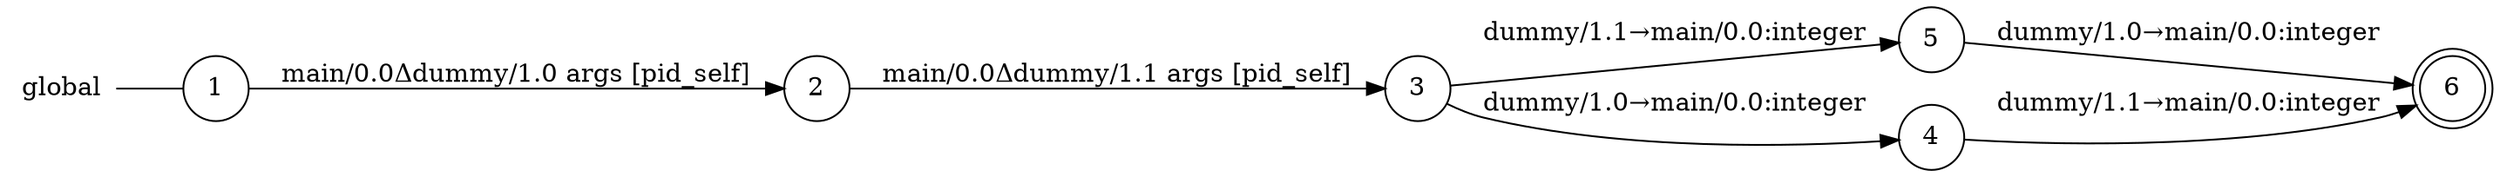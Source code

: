digraph global {
	rankdir="LR";
	n_0 [label="global", shape="plaintext"];
	n_1 [id="5", shape=circle, label="5"];
	n_2 [id="6", shape=doublecircle, label="6"];
	n_3 [id="1", shape=circle, label="1"];
	n_0 -> n_3 [arrowhead=none];
	n_4 [id="2", shape=circle, label="2"];
	n_5 [id="4", shape=circle, label="4"];
	n_6 [id="3", shape=circle, label="3"];

	n_6 -> n_1 [id="[$e|3]", label="dummy/1.1→main/0.0:integer"];
	n_6 -> n_5 [id="[$e|2]", label="dummy/1.0→main/0.0:integer"];
	n_1 -> n_2 [id="[$e|5]", label="dummy/1.0→main/0.0:integer"];
	n_4 -> n_6 [id="[$e|1]", label="main/0.0Δdummy/1.1 args [pid_self]"];
	n_5 -> n_2 [id="[$e|4]", label="dummy/1.1→main/0.0:integer"];
	n_3 -> n_4 [id="[$e|0]", label="main/0.0Δdummy/1.0 args [pid_self]"];
}
